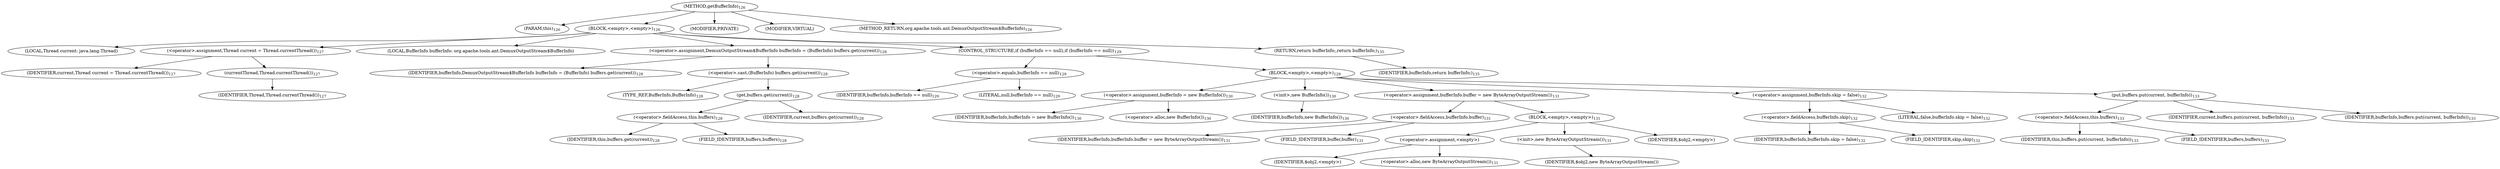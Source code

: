 digraph "getBufferInfo" {  
"93" [label = <(METHOD,getBufferInfo)<SUB>126</SUB>> ]
"94" [label = <(PARAM,this)<SUB>126</SUB>> ]
"95" [label = <(BLOCK,&lt;empty&gt;,&lt;empty&gt;)<SUB>126</SUB>> ]
"96" [label = <(LOCAL,Thread current: java.lang.Thread)> ]
"97" [label = <(&lt;operator&gt;.assignment,Thread current = Thread.currentThread())<SUB>127</SUB>> ]
"98" [label = <(IDENTIFIER,current,Thread current = Thread.currentThread())<SUB>127</SUB>> ]
"99" [label = <(currentThread,Thread.currentThread())<SUB>127</SUB>> ]
"100" [label = <(IDENTIFIER,Thread,Thread.currentThread())<SUB>127</SUB>> ]
"20" [label = <(LOCAL,BufferInfo bufferInfo: org.apache.tools.ant.DemuxOutputStream$BufferInfo)> ]
"101" [label = <(&lt;operator&gt;.assignment,DemuxOutputStream$BufferInfo bufferInfo = (BufferInfo) buffers.get(current))<SUB>128</SUB>> ]
"102" [label = <(IDENTIFIER,bufferInfo,DemuxOutputStream$BufferInfo bufferInfo = (BufferInfo) buffers.get(current))<SUB>128</SUB>> ]
"103" [label = <(&lt;operator&gt;.cast,(BufferInfo) buffers.get(current))<SUB>128</SUB>> ]
"104" [label = <(TYPE_REF,BufferInfo,BufferInfo)<SUB>128</SUB>> ]
"105" [label = <(get,buffers.get(current))<SUB>128</SUB>> ]
"106" [label = <(&lt;operator&gt;.fieldAccess,this.buffers)<SUB>128</SUB>> ]
"107" [label = <(IDENTIFIER,this,buffers.get(current))<SUB>128</SUB>> ]
"108" [label = <(FIELD_IDENTIFIER,buffers,buffers)<SUB>128</SUB>> ]
"109" [label = <(IDENTIFIER,current,buffers.get(current))<SUB>128</SUB>> ]
"110" [label = <(CONTROL_STRUCTURE,if (bufferInfo == null),if (bufferInfo == null))<SUB>129</SUB>> ]
"111" [label = <(&lt;operator&gt;.equals,bufferInfo == null)<SUB>129</SUB>> ]
"112" [label = <(IDENTIFIER,bufferInfo,bufferInfo == null)<SUB>129</SUB>> ]
"113" [label = <(LITERAL,null,bufferInfo == null)<SUB>129</SUB>> ]
"114" [label = <(BLOCK,&lt;empty&gt;,&lt;empty&gt;)<SUB>129</SUB>> ]
"115" [label = <(&lt;operator&gt;.assignment,bufferInfo = new BufferInfo())<SUB>130</SUB>> ]
"116" [label = <(IDENTIFIER,bufferInfo,bufferInfo = new BufferInfo())<SUB>130</SUB>> ]
"117" [label = <(&lt;operator&gt;.alloc,new BufferInfo())<SUB>130</SUB>> ]
"118" [label = <(&lt;init&gt;,new BufferInfo())<SUB>130</SUB>> ]
"19" [label = <(IDENTIFIER,bufferInfo,new BufferInfo())<SUB>130</SUB>> ]
"119" [label = <(&lt;operator&gt;.assignment,bufferInfo.buffer = new ByteArrayOutputStream())<SUB>131</SUB>> ]
"120" [label = <(&lt;operator&gt;.fieldAccess,bufferInfo.buffer)<SUB>131</SUB>> ]
"121" [label = <(IDENTIFIER,bufferInfo,bufferInfo.buffer = new ByteArrayOutputStream())<SUB>131</SUB>> ]
"122" [label = <(FIELD_IDENTIFIER,buffer,buffer)<SUB>131</SUB>> ]
"123" [label = <(BLOCK,&lt;empty&gt;,&lt;empty&gt;)<SUB>131</SUB>> ]
"124" [label = <(&lt;operator&gt;.assignment,&lt;empty&gt;)> ]
"125" [label = <(IDENTIFIER,$obj2,&lt;empty&gt;)> ]
"126" [label = <(&lt;operator&gt;.alloc,new ByteArrayOutputStream())<SUB>131</SUB>> ]
"127" [label = <(&lt;init&gt;,new ByteArrayOutputStream())<SUB>131</SUB>> ]
"128" [label = <(IDENTIFIER,$obj2,new ByteArrayOutputStream())> ]
"129" [label = <(IDENTIFIER,$obj2,&lt;empty&gt;)> ]
"130" [label = <(&lt;operator&gt;.assignment,bufferInfo.skip = false)<SUB>132</SUB>> ]
"131" [label = <(&lt;operator&gt;.fieldAccess,bufferInfo.skip)<SUB>132</SUB>> ]
"132" [label = <(IDENTIFIER,bufferInfo,bufferInfo.skip = false)<SUB>132</SUB>> ]
"133" [label = <(FIELD_IDENTIFIER,skip,skip)<SUB>132</SUB>> ]
"134" [label = <(LITERAL,false,bufferInfo.skip = false)<SUB>132</SUB>> ]
"135" [label = <(put,buffers.put(current, bufferInfo))<SUB>133</SUB>> ]
"136" [label = <(&lt;operator&gt;.fieldAccess,this.buffers)<SUB>133</SUB>> ]
"137" [label = <(IDENTIFIER,this,buffers.put(current, bufferInfo))<SUB>133</SUB>> ]
"138" [label = <(FIELD_IDENTIFIER,buffers,buffers)<SUB>133</SUB>> ]
"139" [label = <(IDENTIFIER,current,buffers.put(current, bufferInfo))<SUB>133</SUB>> ]
"140" [label = <(IDENTIFIER,bufferInfo,buffers.put(current, bufferInfo))<SUB>133</SUB>> ]
"141" [label = <(RETURN,return bufferInfo;,return bufferInfo;)<SUB>135</SUB>> ]
"142" [label = <(IDENTIFIER,bufferInfo,return bufferInfo;)<SUB>135</SUB>> ]
"143" [label = <(MODIFIER,PRIVATE)> ]
"144" [label = <(MODIFIER,VIRTUAL)> ]
"145" [label = <(METHOD_RETURN,org.apache.tools.ant.DemuxOutputStream$BufferInfo)<SUB>126</SUB>> ]
  "93" -> "94" 
  "93" -> "95" 
  "93" -> "143" 
  "93" -> "144" 
  "93" -> "145" 
  "95" -> "96" 
  "95" -> "97" 
  "95" -> "20" 
  "95" -> "101" 
  "95" -> "110" 
  "95" -> "141" 
  "97" -> "98" 
  "97" -> "99" 
  "99" -> "100" 
  "101" -> "102" 
  "101" -> "103" 
  "103" -> "104" 
  "103" -> "105" 
  "105" -> "106" 
  "105" -> "109" 
  "106" -> "107" 
  "106" -> "108" 
  "110" -> "111" 
  "110" -> "114" 
  "111" -> "112" 
  "111" -> "113" 
  "114" -> "115" 
  "114" -> "118" 
  "114" -> "119" 
  "114" -> "130" 
  "114" -> "135" 
  "115" -> "116" 
  "115" -> "117" 
  "118" -> "19" 
  "119" -> "120" 
  "119" -> "123" 
  "120" -> "121" 
  "120" -> "122" 
  "123" -> "124" 
  "123" -> "127" 
  "123" -> "129" 
  "124" -> "125" 
  "124" -> "126" 
  "127" -> "128" 
  "130" -> "131" 
  "130" -> "134" 
  "131" -> "132" 
  "131" -> "133" 
  "135" -> "136" 
  "135" -> "139" 
  "135" -> "140" 
  "136" -> "137" 
  "136" -> "138" 
  "141" -> "142" 
}
